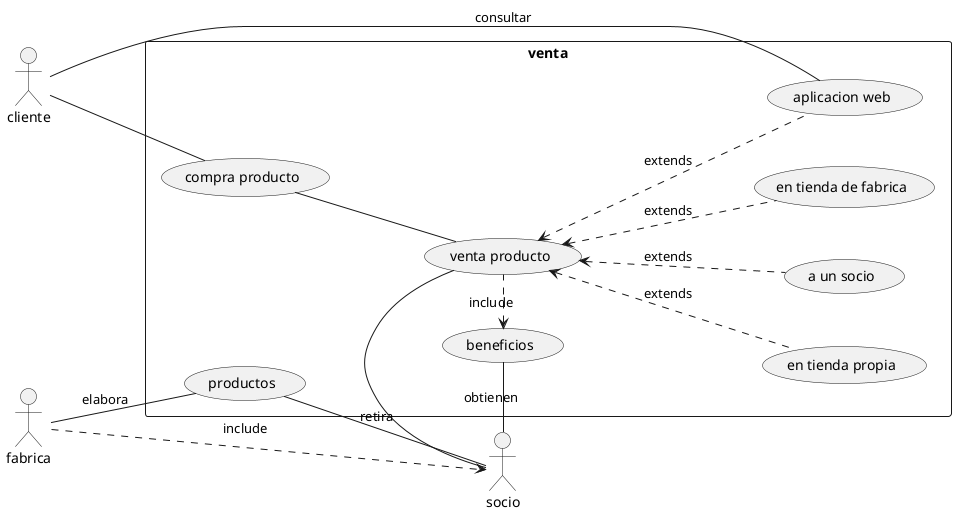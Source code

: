 @startuml Ejer1
left to right direction
skinparam packageStyle rectangle
actor socio
actor cliente
actor fabrica
fabrica ..> socio : include
rectangle venta{
    (productos) -- socio : retira
    socio -- (beneficios) : obtienen
    (venta producto) --- socio
    (venta producto) <... (en tienda propia) : extends
    (venta producto) <... (a un socio) : extends
    (venta producto) <... (en tienda de fabrica) : extends
    (venta producto) <... (aplicacion web) : extends
    (beneficios) <. (venta producto) : include
    fabrica -- (productos) : elabora
    cliente -- (aplicacion web) : consultar
    cliente -- (compra producto) 
    (compra producto) -- (venta producto)
}
@enduml